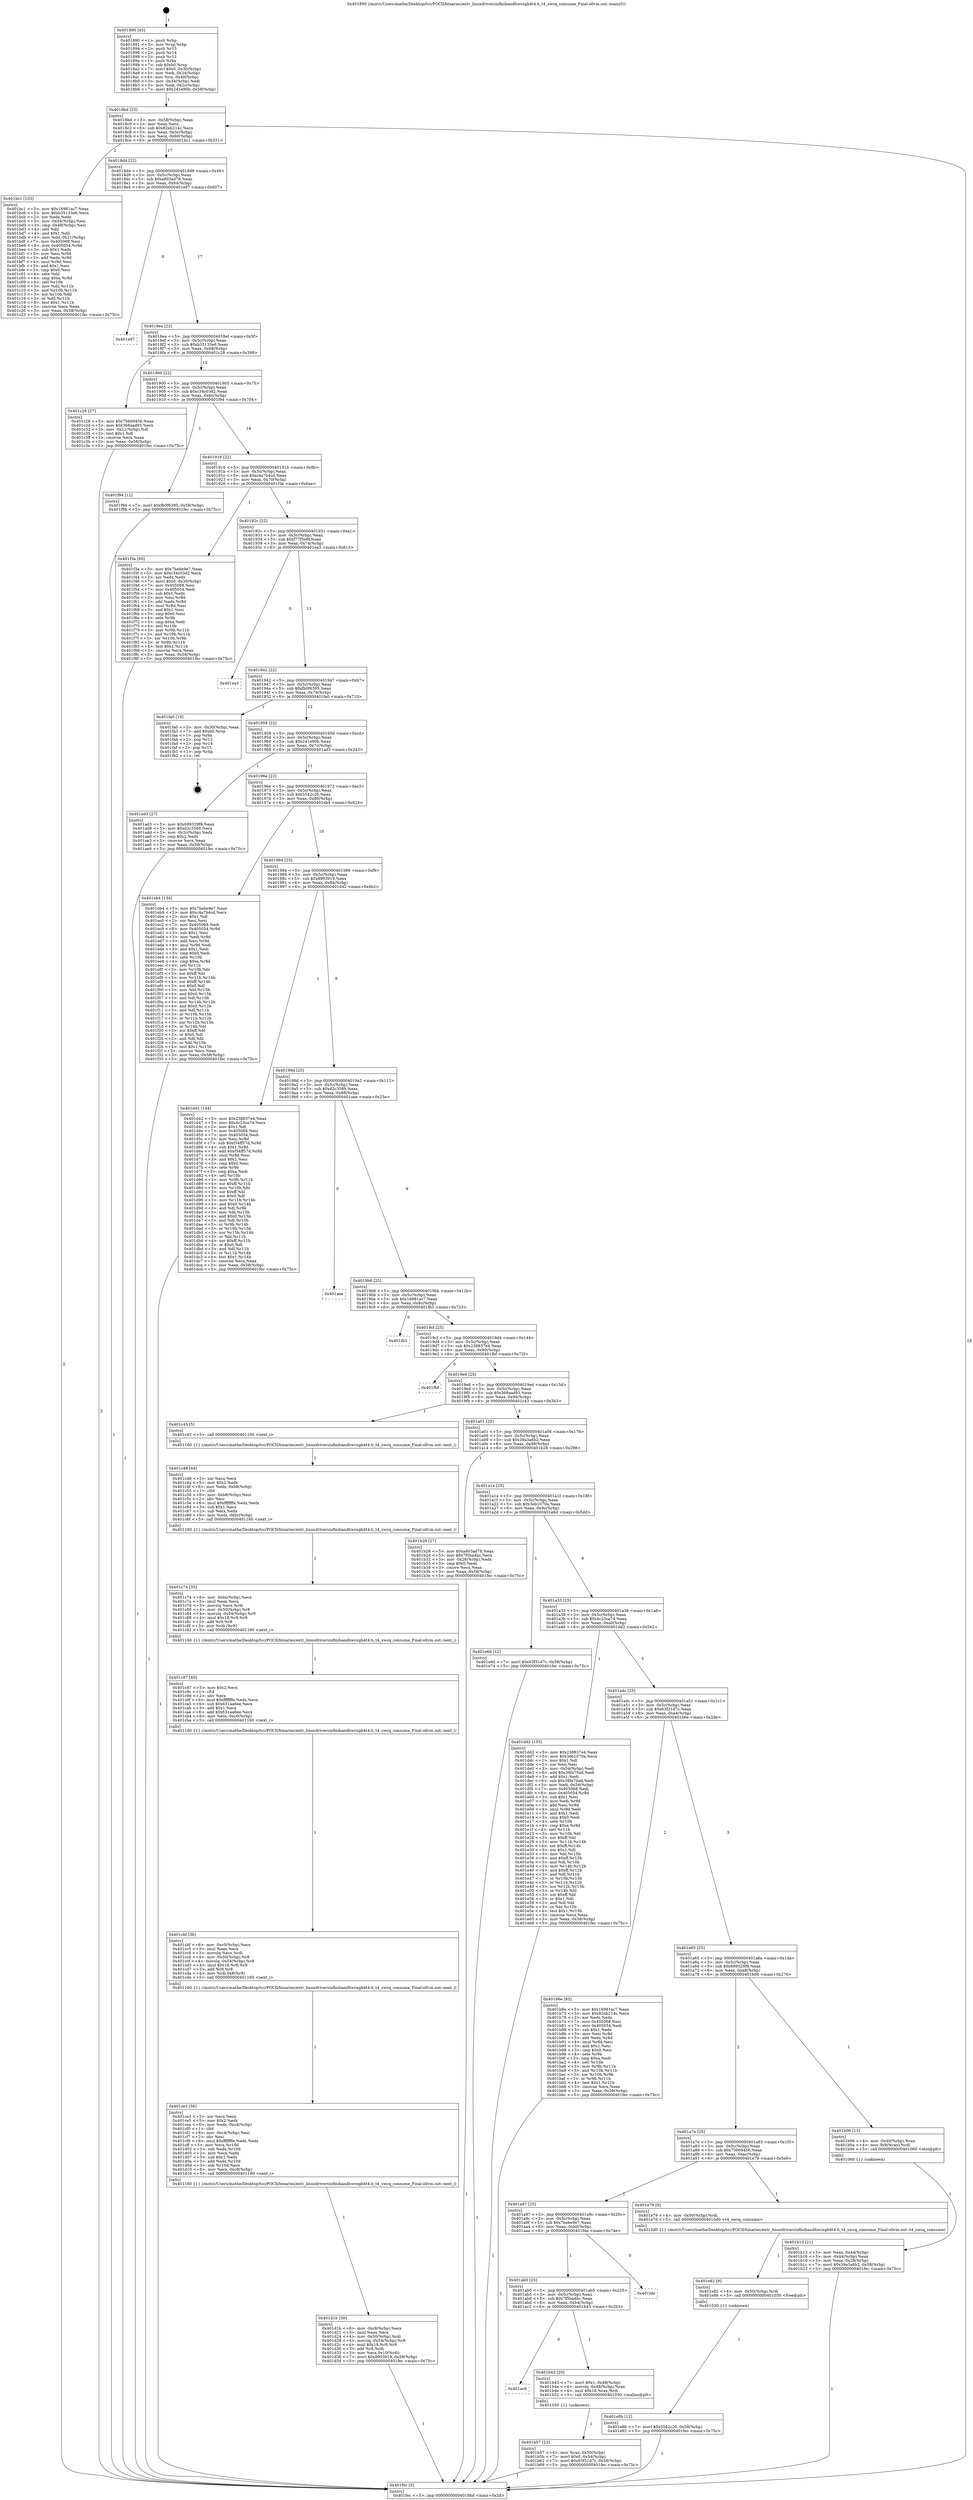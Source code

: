 digraph "0x401890" {
  label = "0x401890 (/mnt/c/Users/mathe/Desktop/tcc/POCII/binaries/extr_linuxdriversinfinibandhwcxgb4t4.h_t4_swcq_consume_Final-ollvm.out::main(0))"
  labelloc = "t"
  node[shape=record]

  Entry [label="",width=0.3,height=0.3,shape=circle,fillcolor=black,style=filled]
  "0x4018bd" [label="{
     0x4018bd [23]\l
     | [instrs]\l
     &nbsp;&nbsp;0x4018bd \<+3\>: mov -0x58(%rbp),%eax\l
     &nbsp;&nbsp;0x4018c0 \<+2\>: mov %eax,%ecx\l
     &nbsp;&nbsp;0x4018c2 \<+6\>: sub $0x82eb214c,%ecx\l
     &nbsp;&nbsp;0x4018c8 \<+3\>: mov %eax,-0x5c(%rbp)\l
     &nbsp;&nbsp;0x4018cb \<+3\>: mov %ecx,-0x60(%rbp)\l
     &nbsp;&nbsp;0x4018ce \<+6\>: je 0000000000401bc1 \<main+0x331\>\l
  }"]
  "0x401bc1" [label="{
     0x401bc1 [103]\l
     | [instrs]\l
     &nbsp;&nbsp;0x401bc1 \<+5\>: mov $0x16981ac7,%eax\l
     &nbsp;&nbsp;0x401bc6 \<+5\>: mov $0xb35133e6,%ecx\l
     &nbsp;&nbsp;0x401bcb \<+2\>: xor %edx,%edx\l
     &nbsp;&nbsp;0x401bcd \<+3\>: mov -0x54(%rbp),%esi\l
     &nbsp;&nbsp;0x401bd0 \<+3\>: cmp -0x48(%rbp),%esi\l
     &nbsp;&nbsp;0x401bd3 \<+4\>: setl %dil\l
     &nbsp;&nbsp;0x401bd7 \<+4\>: and $0x1,%dil\l
     &nbsp;&nbsp;0x401bdb \<+4\>: mov %dil,-0x21(%rbp)\l
     &nbsp;&nbsp;0x401bdf \<+7\>: mov 0x405068,%esi\l
     &nbsp;&nbsp;0x401be6 \<+8\>: mov 0x405054,%r8d\l
     &nbsp;&nbsp;0x401bee \<+3\>: sub $0x1,%edx\l
     &nbsp;&nbsp;0x401bf1 \<+3\>: mov %esi,%r9d\l
     &nbsp;&nbsp;0x401bf4 \<+3\>: add %edx,%r9d\l
     &nbsp;&nbsp;0x401bf7 \<+4\>: imul %r9d,%esi\l
     &nbsp;&nbsp;0x401bfb \<+3\>: and $0x1,%esi\l
     &nbsp;&nbsp;0x401bfe \<+3\>: cmp $0x0,%esi\l
     &nbsp;&nbsp;0x401c01 \<+4\>: sete %dil\l
     &nbsp;&nbsp;0x401c05 \<+4\>: cmp $0xa,%r8d\l
     &nbsp;&nbsp;0x401c09 \<+4\>: setl %r10b\l
     &nbsp;&nbsp;0x401c0d \<+3\>: mov %dil,%r11b\l
     &nbsp;&nbsp;0x401c10 \<+3\>: and %r10b,%r11b\l
     &nbsp;&nbsp;0x401c13 \<+3\>: xor %r10b,%dil\l
     &nbsp;&nbsp;0x401c16 \<+3\>: or %dil,%r11b\l
     &nbsp;&nbsp;0x401c19 \<+4\>: test $0x1,%r11b\l
     &nbsp;&nbsp;0x401c1d \<+3\>: cmovne %ecx,%eax\l
     &nbsp;&nbsp;0x401c20 \<+3\>: mov %eax,-0x58(%rbp)\l
     &nbsp;&nbsp;0x401c23 \<+5\>: jmp 0000000000401fec \<main+0x75c\>\l
  }"]
  "0x4018d4" [label="{
     0x4018d4 [22]\l
     | [instrs]\l
     &nbsp;&nbsp;0x4018d4 \<+5\>: jmp 00000000004018d9 \<main+0x49\>\l
     &nbsp;&nbsp;0x4018d9 \<+3\>: mov -0x5c(%rbp),%eax\l
     &nbsp;&nbsp;0x4018dc \<+5\>: sub $0xa803ad78,%eax\l
     &nbsp;&nbsp;0x4018e1 \<+3\>: mov %eax,-0x64(%rbp)\l
     &nbsp;&nbsp;0x4018e4 \<+6\>: je 0000000000401e97 \<main+0x607\>\l
  }"]
  Exit [label="",width=0.3,height=0.3,shape=circle,fillcolor=black,style=filled,peripheries=2]
  "0x401e97" [label="{
     0x401e97\l
  }", style=dashed]
  "0x4018ea" [label="{
     0x4018ea [22]\l
     | [instrs]\l
     &nbsp;&nbsp;0x4018ea \<+5\>: jmp 00000000004018ef \<main+0x5f\>\l
     &nbsp;&nbsp;0x4018ef \<+3\>: mov -0x5c(%rbp),%eax\l
     &nbsp;&nbsp;0x4018f2 \<+5\>: sub $0xb35133e6,%eax\l
     &nbsp;&nbsp;0x4018f7 \<+3\>: mov %eax,-0x68(%rbp)\l
     &nbsp;&nbsp;0x4018fa \<+6\>: je 0000000000401c28 \<main+0x398\>\l
  }"]
  "0x401e8b" [label="{
     0x401e8b [12]\l
     | [instrs]\l
     &nbsp;&nbsp;0x401e8b \<+7\>: movl $0x5542c20,-0x58(%rbp)\l
     &nbsp;&nbsp;0x401e92 \<+5\>: jmp 0000000000401fec \<main+0x75c\>\l
  }"]
  "0x401c28" [label="{
     0x401c28 [27]\l
     | [instrs]\l
     &nbsp;&nbsp;0x401c28 \<+5\>: mov $0x75669456,%eax\l
     &nbsp;&nbsp;0x401c2d \<+5\>: mov $0x368aad93,%ecx\l
     &nbsp;&nbsp;0x401c32 \<+3\>: mov -0x21(%rbp),%dl\l
     &nbsp;&nbsp;0x401c35 \<+3\>: test $0x1,%dl\l
     &nbsp;&nbsp;0x401c38 \<+3\>: cmovne %ecx,%eax\l
     &nbsp;&nbsp;0x401c3b \<+3\>: mov %eax,-0x58(%rbp)\l
     &nbsp;&nbsp;0x401c3e \<+5\>: jmp 0000000000401fec \<main+0x75c\>\l
  }"]
  "0x401900" [label="{
     0x401900 [22]\l
     | [instrs]\l
     &nbsp;&nbsp;0x401900 \<+5\>: jmp 0000000000401905 \<main+0x75\>\l
     &nbsp;&nbsp;0x401905 \<+3\>: mov -0x5c(%rbp),%eax\l
     &nbsp;&nbsp;0x401908 \<+5\>: sub $0xc34c03d2,%eax\l
     &nbsp;&nbsp;0x40190d \<+3\>: mov %eax,-0x6c(%rbp)\l
     &nbsp;&nbsp;0x401910 \<+6\>: je 0000000000401f94 \<main+0x704\>\l
  }"]
  "0x401e82" [label="{
     0x401e82 [9]\l
     | [instrs]\l
     &nbsp;&nbsp;0x401e82 \<+4\>: mov -0x50(%rbp),%rdi\l
     &nbsp;&nbsp;0x401e86 \<+5\>: call 0000000000401030 \<free@plt\>\l
     | [calls]\l
     &nbsp;&nbsp;0x401030 \{1\} (unknown)\l
  }"]
  "0x401f94" [label="{
     0x401f94 [12]\l
     | [instrs]\l
     &nbsp;&nbsp;0x401f94 \<+7\>: movl $0xfb0f6395,-0x58(%rbp)\l
     &nbsp;&nbsp;0x401f9b \<+5\>: jmp 0000000000401fec \<main+0x75c\>\l
  }"]
  "0x401916" [label="{
     0x401916 [22]\l
     | [instrs]\l
     &nbsp;&nbsp;0x401916 \<+5\>: jmp 000000000040191b \<main+0x8b\>\l
     &nbsp;&nbsp;0x40191b \<+3\>: mov -0x5c(%rbp),%eax\l
     &nbsp;&nbsp;0x40191e \<+5\>: sub $0xc4a7b4cd,%eax\l
     &nbsp;&nbsp;0x401923 \<+3\>: mov %eax,-0x70(%rbp)\l
     &nbsp;&nbsp;0x401926 \<+6\>: je 0000000000401f3a \<main+0x6aa\>\l
  }"]
  "0x401d1b" [label="{
     0x401d1b [39]\l
     | [instrs]\l
     &nbsp;&nbsp;0x401d1b \<+6\>: mov -0xc8(%rbp),%ecx\l
     &nbsp;&nbsp;0x401d21 \<+3\>: imul %eax,%ecx\l
     &nbsp;&nbsp;0x401d24 \<+4\>: mov -0x50(%rbp),%rdi\l
     &nbsp;&nbsp;0x401d28 \<+4\>: movslq -0x54(%rbp),%r8\l
     &nbsp;&nbsp;0x401d2c \<+4\>: imul $0x18,%r8,%r8\l
     &nbsp;&nbsp;0x401d30 \<+3\>: add %r8,%rdi\l
     &nbsp;&nbsp;0x401d33 \<+3\>: mov %ecx,0x10(%rdi)\l
     &nbsp;&nbsp;0x401d36 \<+7\>: movl $0x8903919,-0x58(%rbp)\l
     &nbsp;&nbsp;0x401d3d \<+5\>: jmp 0000000000401fec \<main+0x75c\>\l
  }"]
  "0x401f3a" [label="{
     0x401f3a [90]\l
     | [instrs]\l
     &nbsp;&nbsp;0x401f3a \<+5\>: mov $0x7bebe9e7,%eax\l
     &nbsp;&nbsp;0x401f3f \<+5\>: mov $0xc34c03d2,%ecx\l
     &nbsp;&nbsp;0x401f44 \<+2\>: xor %edx,%edx\l
     &nbsp;&nbsp;0x401f46 \<+7\>: movl $0x0,-0x30(%rbp)\l
     &nbsp;&nbsp;0x401f4d \<+7\>: mov 0x405068,%esi\l
     &nbsp;&nbsp;0x401f54 \<+7\>: mov 0x405054,%edi\l
     &nbsp;&nbsp;0x401f5b \<+3\>: sub $0x1,%edx\l
     &nbsp;&nbsp;0x401f5e \<+3\>: mov %esi,%r8d\l
     &nbsp;&nbsp;0x401f61 \<+3\>: add %edx,%r8d\l
     &nbsp;&nbsp;0x401f64 \<+4\>: imul %r8d,%esi\l
     &nbsp;&nbsp;0x401f68 \<+3\>: and $0x1,%esi\l
     &nbsp;&nbsp;0x401f6b \<+3\>: cmp $0x0,%esi\l
     &nbsp;&nbsp;0x401f6e \<+4\>: sete %r9b\l
     &nbsp;&nbsp;0x401f72 \<+3\>: cmp $0xa,%edi\l
     &nbsp;&nbsp;0x401f75 \<+4\>: setl %r10b\l
     &nbsp;&nbsp;0x401f79 \<+3\>: mov %r9b,%r11b\l
     &nbsp;&nbsp;0x401f7c \<+3\>: and %r10b,%r11b\l
     &nbsp;&nbsp;0x401f7f \<+3\>: xor %r10b,%r9b\l
     &nbsp;&nbsp;0x401f82 \<+3\>: or %r9b,%r11b\l
     &nbsp;&nbsp;0x401f85 \<+4\>: test $0x1,%r11b\l
     &nbsp;&nbsp;0x401f89 \<+3\>: cmovne %ecx,%eax\l
     &nbsp;&nbsp;0x401f8c \<+3\>: mov %eax,-0x58(%rbp)\l
     &nbsp;&nbsp;0x401f8f \<+5\>: jmp 0000000000401fec \<main+0x75c\>\l
  }"]
  "0x40192c" [label="{
     0x40192c [22]\l
     | [instrs]\l
     &nbsp;&nbsp;0x40192c \<+5\>: jmp 0000000000401931 \<main+0xa1\>\l
     &nbsp;&nbsp;0x401931 \<+3\>: mov -0x5c(%rbp),%eax\l
     &nbsp;&nbsp;0x401934 \<+5\>: sub $0xf77f5e8f,%eax\l
     &nbsp;&nbsp;0x401939 \<+3\>: mov %eax,-0x74(%rbp)\l
     &nbsp;&nbsp;0x40193c \<+6\>: je 0000000000401ea3 \<main+0x613\>\l
  }"]
  "0x401ce3" [label="{
     0x401ce3 [56]\l
     | [instrs]\l
     &nbsp;&nbsp;0x401ce3 \<+2\>: xor %ecx,%ecx\l
     &nbsp;&nbsp;0x401ce5 \<+5\>: mov $0x2,%edx\l
     &nbsp;&nbsp;0x401cea \<+6\>: mov %edx,-0xc4(%rbp)\l
     &nbsp;&nbsp;0x401cf0 \<+1\>: cltd\l
     &nbsp;&nbsp;0x401cf1 \<+6\>: mov -0xc4(%rbp),%esi\l
     &nbsp;&nbsp;0x401cf7 \<+2\>: idiv %esi\l
     &nbsp;&nbsp;0x401cf9 \<+6\>: imul $0xfffffffe,%edx,%edx\l
     &nbsp;&nbsp;0x401cff \<+3\>: mov %ecx,%r10d\l
     &nbsp;&nbsp;0x401d02 \<+3\>: sub %edx,%r10d\l
     &nbsp;&nbsp;0x401d05 \<+2\>: mov %ecx,%edx\l
     &nbsp;&nbsp;0x401d07 \<+3\>: sub $0x1,%edx\l
     &nbsp;&nbsp;0x401d0a \<+3\>: add %edx,%r10d\l
     &nbsp;&nbsp;0x401d0d \<+3\>: sub %r10d,%ecx\l
     &nbsp;&nbsp;0x401d10 \<+6\>: mov %ecx,-0xc8(%rbp)\l
     &nbsp;&nbsp;0x401d16 \<+5\>: call 0000000000401160 \<next_i\>\l
     | [calls]\l
     &nbsp;&nbsp;0x401160 \{1\} (/mnt/c/Users/mathe/Desktop/tcc/POCII/binaries/extr_linuxdriversinfinibandhwcxgb4t4.h_t4_swcq_consume_Final-ollvm.out::next_i)\l
  }"]
  "0x401ea3" [label="{
     0x401ea3\l
  }", style=dashed]
  "0x401942" [label="{
     0x401942 [22]\l
     | [instrs]\l
     &nbsp;&nbsp;0x401942 \<+5\>: jmp 0000000000401947 \<main+0xb7\>\l
     &nbsp;&nbsp;0x401947 \<+3\>: mov -0x5c(%rbp),%eax\l
     &nbsp;&nbsp;0x40194a \<+5\>: sub $0xfb0f6395,%eax\l
     &nbsp;&nbsp;0x40194f \<+3\>: mov %eax,-0x78(%rbp)\l
     &nbsp;&nbsp;0x401952 \<+6\>: je 0000000000401fa0 \<main+0x710\>\l
  }"]
  "0x401cbf" [label="{
     0x401cbf [36]\l
     | [instrs]\l
     &nbsp;&nbsp;0x401cbf \<+6\>: mov -0xc0(%rbp),%ecx\l
     &nbsp;&nbsp;0x401cc5 \<+3\>: imul %eax,%ecx\l
     &nbsp;&nbsp;0x401cc8 \<+3\>: movslq %ecx,%rdi\l
     &nbsp;&nbsp;0x401ccb \<+4\>: mov -0x50(%rbp),%r8\l
     &nbsp;&nbsp;0x401ccf \<+4\>: movslq -0x54(%rbp),%r9\l
     &nbsp;&nbsp;0x401cd3 \<+4\>: imul $0x18,%r9,%r9\l
     &nbsp;&nbsp;0x401cd7 \<+3\>: add %r9,%r8\l
     &nbsp;&nbsp;0x401cda \<+4\>: mov %rdi,0x8(%r8)\l
     &nbsp;&nbsp;0x401cde \<+5\>: call 0000000000401160 \<next_i\>\l
     | [calls]\l
     &nbsp;&nbsp;0x401160 \{1\} (/mnt/c/Users/mathe/Desktop/tcc/POCII/binaries/extr_linuxdriversinfinibandhwcxgb4t4.h_t4_swcq_consume_Final-ollvm.out::next_i)\l
  }"]
  "0x401fa0" [label="{
     0x401fa0 [19]\l
     | [instrs]\l
     &nbsp;&nbsp;0x401fa0 \<+3\>: mov -0x30(%rbp),%eax\l
     &nbsp;&nbsp;0x401fa3 \<+7\>: add $0xb0,%rsp\l
     &nbsp;&nbsp;0x401faa \<+1\>: pop %rbx\l
     &nbsp;&nbsp;0x401fab \<+2\>: pop %r12\l
     &nbsp;&nbsp;0x401fad \<+2\>: pop %r14\l
     &nbsp;&nbsp;0x401faf \<+2\>: pop %r15\l
     &nbsp;&nbsp;0x401fb1 \<+1\>: pop %rbp\l
     &nbsp;&nbsp;0x401fb2 \<+1\>: ret\l
  }"]
  "0x401958" [label="{
     0x401958 [22]\l
     | [instrs]\l
     &nbsp;&nbsp;0x401958 \<+5\>: jmp 000000000040195d \<main+0xcd\>\l
     &nbsp;&nbsp;0x40195d \<+3\>: mov -0x5c(%rbp),%eax\l
     &nbsp;&nbsp;0x401960 \<+5\>: sub $0x241e90b,%eax\l
     &nbsp;&nbsp;0x401965 \<+3\>: mov %eax,-0x7c(%rbp)\l
     &nbsp;&nbsp;0x401968 \<+6\>: je 0000000000401ad3 \<main+0x243\>\l
  }"]
  "0x401c97" [label="{
     0x401c97 [40]\l
     | [instrs]\l
     &nbsp;&nbsp;0x401c97 \<+5\>: mov $0x2,%ecx\l
     &nbsp;&nbsp;0x401c9c \<+1\>: cltd\l
     &nbsp;&nbsp;0x401c9d \<+2\>: idiv %ecx\l
     &nbsp;&nbsp;0x401c9f \<+6\>: imul $0xfffffffe,%edx,%ecx\l
     &nbsp;&nbsp;0x401ca5 \<+6\>: sub $0x631aa6ee,%ecx\l
     &nbsp;&nbsp;0x401cab \<+3\>: add $0x1,%ecx\l
     &nbsp;&nbsp;0x401cae \<+6\>: add $0x631aa6ee,%ecx\l
     &nbsp;&nbsp;0x401cb4 \<+6\>: mov %ecx,-0xc0(%rbp)\l
     &nbsp;&nbsp;0x401cba \<+5\>: call 0000000000401160 \<next_i\>\l
     | [calls]\l
     &nbsp;&nbsp;0x401160 \{1\} (/mnt/c/Users/mathe/Desktop/tcc/POCII/binaries/extr_linuxdriversinfinibandhwcxgb4t4.h_t4_swcq_consume_Final-ollvm.out::next_i)\l
  }"]
  "0x401ad3" [label="{
     0x401ad3 [27]\l
     | [instrs]\l
     &nbsp;&nbsp;0x401ad3 \<+5\>: mov $0x699329f8,%eax\l
     &nbsp;&nbsp;0x401ad8 \<+5\>: mov $0xd2c3589,%ecx\l
     &nbsp;&nbsp;0x401add \<+3\>: mov -0x2c(%rbp),%edx\l
     &nbsp;&nbsp;0x401ae0 \<+3\>: cmp $0x2,%edx\l
     &nbsp;&nbsp;0x401ae3 \<+3\>: cmovne %ecx,%eax\l
     &nbsp;&nbsp;0x401ae6 \<+3\>: mov %eax,-0x58(%rbp)\l
     &nbsp;&nbsp;0x401ae9 \<+5\>: jmp 0000000000401fec \<main+0x75c\>\l
  }"]
  "0x40196e" [label="{
     0x40196e [22]\l
     | [instrs]\l
     &nbsp;&nbsp;0x40196e \<+5\>: jmp 0000000000401973 \<main+0xe3\>\l
     &nbsp;&nbsp;0x401973 \<+3\>: mov -0x5c(%rbp),%eax\l
     &nbsp;&nbsp;0x401976 \<+5\>: sub $0x5542c20,%eax\l
     &nbsp;&nbsp;0x40197b \<+3\>: mov %eax,-0x80(%rbp)\l
     &nbsp;&nbsp;0x40197e \<+6\>: je 0000000000401eb4 \<main+0x624\>\l
  }"]
  "0x401fec" [label="{
     0x401fec [5]\l
     | [instrs]\l
     &nbsp;&nbsp;0x401fec \<+5\>: jmp 00000000004018bd \<main+0x2d\>\l
  }"]
  "0x401890" [label="{
     0x401890 [45]\l
     | [instrs]\l
     &nbsp;&nbsp;0x401890 \<+1\>: push %rbp\l
     &nbsp;&nbsp;0x401891 \<+3\>: mov %rsp,%rbp\l
     &nbsp;&nbsp;0x401894 \<+2\>: push %r15\l
     &nbsp;&nbsp;0x401896 \<+2\>: push %r14\l
     &nbsp;&nbsp;0x401898 \<+2\>: push %r12\l
     &nbsp;&nbsp;0x40189a \<+1\>: push %rbx\l
     &nbsp;&nbsp;0x40189b \<+7\>: sub $0xb0,%rsp\l
     &nbsp;&nbsp;0x4018a2 \<+7\>: movl $0x0,-0x30(%rbp)\l
     &nbsp;&nbsp;0x4018a9 \<+3\>: mov %edi,-0x34(%rbp)\l
     &nbsp;&nbsp;0x4018ac \<+4\>: mov %rsi,-0x40(%rbp)\l
     &nbsp;&nbsp;0x4018b0 \<+3\>: mov -0x34(%rbp),%edi\l
     &nbsp;&nbsp;0x4018b3 \<+3\>: mov %edi,-0x2c(%rbp)\l
     &nbsp;&nbsp;0x4018b6 \<+7\>: movl $0x241e90b,-0x58(%rbp)\l
  }"]
  "0x401c74" [label="{
     0x401c74 [35]\l
     | [instrs]\l
     &nbsp;&nbsp;0x401c74 \<+6\>: mov -0xbc(%rbp),%ecx\l
     &nbsp;&nbsp;0x401c7a \<+3\>: imul %eax,%ecx\l
     &nbsp;&nbsp;0x401c7d \<+3\>: movslq %ecx,%rdi\l
     &nbsp;&nbsp;0x401c80 \<+4\>: mov -0x50(%rbp),%r8\l
     &nbsp;&nbsp;0x401c84 \<+4\>: movslq -0x54(%rbp),%r9\l
     &nbsp;&nbsp;0x401c88 \<+4\>: imul $0x18,%r9,%r9\l
     &nbsp;&nbsp;0x401c8c \<+3\>: add %r9,%r8\l
     &nbsp;&nbsp;0x401c8f \<+3\>: mov %rdi,(%r8)\l
     &nbsp;&nbsp;0x401c92 \<+5\>: call 0000000000401160 \<next_i\>\l
     | [calls]\l
     &nbsp;&nbsp;0x401160 \{1\} (/mnt/c/Users/mathe/Desktop/tcc/POCII/binaries/extr_linuxdriversinfinibandhwcxgb4t4.h_t4_swcq_consume_Final-ollvm.out::next_i)\l
  }"]
  "0x401eb4" [label="{
     0x401eb4 [134]\l
     | [instrs]\l
     &nbsp;&nbsp;0x401eb4 \<+5\>: mov $0x7bebe9e7,%eax\l
     &nbsp;&nbsp;0x401eb9 \<+5\>: mov $0xc4a7b4cd,%ecx\l
     &nbsp;&nbsp;0x401ebe \<+2\>: mov $0x1,%dl\l
     &nbsp;&nbsp;0x401ec0 \<+2\>: xor %esi,%esi\l
     &nbsp;&nbsp;0x401ec2 \<+7\>: mov 0x405068,%edi\l
     &nbsp;&nbsp;0x401ec9 \<+8\>: mov 0x405054,%r8d\l
     &nbsp;&nbsp;0x401ed1 \<+3\>: sub $0x1,%esi\l
     &nbsp;&nbsp;0x401ed4 \<+3\>: mov %edi,%r9d\l
     &nbsp;&nbsp;0x401ed7 \<+3\>: add %esi,%r9d\l
     &nbsp;&nbsp;0x401eda \<+4\>: imul %r9d,%edi\l
     &nbsp;&nbsp;0x401ede \<+3\>: and $0x1,%edi\l
     &nbsp;&nbsp;0x401ee1 \<+3\>: cmp $0x0,%edi\l
     &nbsp;&nbsp;0x401ee4 \<+4\>: sete %r10b\l
     &nbsp;&nbsp;0x401ee8 \<+4\>: cmp $0xa,%r8d\l
     &nbsp;&nbsp;0x401eec \<+4\>: setl %r11b\l
     &nbsp;&nbsp;0x401ef0 \<+3\>: mov %r10b,%bl\l
     &nbsp;&nbsp;0x401ef3 \<+3\>: xor $0xff,%bl\l
     &nbsp;&nbsp;0x401ef6 \<+3\>: mov %r11b,%r14b\l
     &nbsp;&nbsp;0x401ef9 \<+4\>: xor $0xff,%r14b\l
     &nbsp;&nbsp;0x401efd \<+3\>: xor $0x0,%dl\l
     &nbsp;&nbsp;0x401f00 \<+3\>: mov %bl,%r15b\l
     &nbsp;&nbsp;0x401f03 \<+4\>: and $0x0,%r15b\l
     &nbsp;&nbsp;0x401f07 \<+3\>: and %dl,%r10b\l
     &nbsp;&nbsp;0x401f0a \<+3\>: mov %r14b,%r12b\l
     &nbsp;&nbsp;0x401f0d \<+4\>: and $0x0,%r12b\l
     &nbsp;&nbsp;0x401f11 \<+3\>: and %dl,%r11b\l
     &nbsp;&nbsp;0x401f14 \<+3\>: or %r10b,%r15b\l
     &nbsp;&nbsp;0x401f17 \<+3\>: or %r11b,%r12b\l
     &nbsp;&nbsp;0x401f1a \<+3\>: xor %r12b,%r15b\l
     &nbsp;&nbsp;0x401f1d \<+3\>: or %r14b,%bl\l
     &nbsp;&nbsp;0x401f20 \<+3\>: xor $0xff,%bl\l
     &nbsp;&nbsp;0x401f23 \<+3\>: or $0x0,%dl\l
     &nbsp;&nbsp;0x401f26 \<+2\>: and %dl,%bl\l
     &nbsp;&nbsp;0x401f28 \<+3\>: or %bl,%r15b\l
     &nbsp;&nbsp;0x401f2b \<+4\>: test $0x1,%r15b\l
     &nbsp;&nbsp;0x401f2f \<+3\>: cmovne %ecx,%eax\l
     &nbsp;&nbsp;0x401f32 \<+3\>: mov %eax,-0x58(%rbp)\l
     &nbsp;&nbsp;0x401f35 \<+5\>: jmp 0000000000401fec \<main+0x75c\>\l
  }"]
  "0x401984" [label="{
     0x401984 [25]\l
     | [instrs]\l
     &nbsp;&nbsp;0x401984 \<+5\>: jmp 0000000000401989 \<main+0xf9\>\l
     &nbsp;&nbsp;0x401989 \<+3\>: mov -0x5c(%rbp),%eax\l
     &nbsp;&nbsp;0x40198c \<+5\>: sub $0x8903919,%eax\l
     &nbsp;&nbsp;0x401991 \<+6\>: mov %eax,-0x84(%rbp)\l
     &nbsp;&nbsp;0x401997 \<+6\>: je 0000000000401d42 \<main+0x4b2\>\l
  }"]
  "0x401c48" [label="{
     0x401c48 [44]\l
     | [instrs]\l
     &nbsp;&nbsp;0x401c48 \<+2\>: xor %ecx,%ecx\l
     &nbsp;&nbsp;0x401c4a \<+5\>: mov $0x2,%edx\l
     &nbsp;&nbsp;0x401c4f \<+6\>: mov %edx,-0xb8(%rbp)\l
     &nbsp;&nbsp;0x401c55 \<+1\>: cltd\l
     &nbsp;&nbsp;0x401c56 \<+6\>: mov -0xb8(%rbp),%esi\l
     &nbsp;&nbsp;0x401c5c \<+2\>: idiv %esi\l
     &nbsp;&nbsp;0x401c5e \<+6\>: imul $0xfffffffe,%edx,%edx\l
     &nbsp;&nbsp;0x401c64 \<+3\>: sub $0x1,%ecx\l
     &nbsp;&nbsp;0x401c67 \<+2\>: sub %ecx,%edx\l
     &nbsp;&nbsp;0x401c69 \<+6\>: mov %edx,-0xbc(%rbp)\l
     &nbsp;&nbsp;0x401c6f \<+5\>: call 0000000000401160 \<next_i\>\l
     | [calls]\l
     &nbsp;&nbsp;0x401160 \{1\} (/mnt/c/Users/mathe/Desktop/tcc/POCII/binaries/extr_linuxdriversinfinibandhwcxgb4t4.h_t4_swcq_consume_Final-ollvm.out::next_i)\l
  }"]
  "0x401d42" [label="{
     0x401d42 [144]\l
     | [instrs]\l
     &nbsp;&nbsp;0x401d42 \<+5\>: mov $0x238837e4,%eax\l
     &nbsp;&nbsp;0x401d47 \<+5\>: mov $0x4c23ca74,%ecx\l
     &nbsp;&nbsp;0x401d4c \<+2\>: mov $0x1,%dl\l
     &nbsp;&nbsp;0x401d4e \<+7\>: mov 0x405068,%esi\l
     &nbsp;&nbsp;0x401d55 \<+7\>: mov 0x405054,%edi\l
     &nbsp;&nbsp;0x401d5c \<+3\>: mov %esi,%r8d\l
     &nbsp;&nbsp;0x401d5f \<+7\>: sub $0xf34ff57d,%r8d\l
     &nbsp;&nbsp;0x401d66 \<+4\>: sub $0x1,%r8d\l
     &nbsp;&nbsp;0x401d6a \<+7\>: add $0xf34ff57d,%r8d\l
     &nbsp;&nbsp;0x401d71 \<+4\>: imul %r8d,%esi\l
     &nbsp;&nbsp;0x401d75 \<+3\>: and $0x1,%esi\l
     &nbsp;&nbsp;0x401d78 \<+3\>: cmp $0x0,%esi\l
     &nbsp;&nbsp;0x401d7b \<+4\>: sete %r9b\l
     &nbsp;&nbsp;0x401d7f \<+3\>: cmp $0xa,%edi\l
     &nbsp;&nbsp;0x401d82 \<+4\>: setl %r10b\l
     &nbsp;&nbsp;0x401d86 \<+3\>: mov %r9b,%r11b\l
     &nbsp;&nbsp;0x401d89 \<+4\>: xor $0xff,%r11b\l
     &nbsp;&nbsp;0x401d8d \<+3\>: mov %r10b,%bl\l
     &nbsp;&nbsp;0x401d90 \<+3\>: xor $0xff,%bl\l
     &nbsp;&nbsp;0x401d93 \<+3\>: xor $0x0,%dl\l
     &nbsp;&nbsp;0x401d96 \<+3\>: mov %r11b,%r14b\l
     &nbsp;&nbsp;0x401d99 \<+4\>: and $0x0,%r14b\l
     &nbsp;&nbsp;0x401d9d \<+3\>: and %dl,%r9b\l
     &nbsp;&nbsp;0x401da0 \<+3\>: mov %bl,%r15b\l
     &nbsp;&nbsp;0x401da3 \<+4\>: and $0x0,%r15b\l
     &nbsp;&nbsp;0x401da7 \<+3\>: and %dl,%r10b\l
     &nbsp;&nbsp;0x401daa \<+3\>: or %r9b,%r14b\l
     &nbsp;&nbsp;0x401dad \<+3\>: or %r10b,%r15b\l
     &nbsp;&nbsp;0x401db0 \<+3\>: xor %r15b,%r14b\l
     &nbsp;&nbsp;0x401db3 \<+3\>: or %bl,%r11b\l
     &nbsp;&nbsp;0x401db6 \<+4\>: xor $0xff,%r11b\l
     &nbsp;&nbsp;0x401dba \<+3\>: or $0x0,%dl\l
     &nbsp;&nbsp;0x401dbd \<+3\>: and %dl,%r11b\l
     &nbsp;&nbsp;0x401dc0 \<+3\>: or %r11b,%r14b\l
     &nbsp;&nbsp;0x401dc3 \<+4\>: test $0x1,%r14b\l
     &nbsp;&nbsp;0x401dc7 \<+3\>: cmovne %ecx,%eax\l
     &nbsp;&nbsp;0x401dca \<+3\>: mov %eax,-0x58(%rbp)\l
     &nbsp;&nbsp;0x401dcd \<+5\>: jmp 0000000000401fec \<main+0x75c\>\l
  }"]
  "0x40199d" [label="{
     0x40199d [25]\l
     | [instrs]\l
     &nbsp;&nbsp;0x40199d \<+5\>: jmp 00000000004019a2 \<main+0x112\>\l
     &nbsp;&nbsp;0x4019a2 \<+3\>: mov -0x5c(%rbp),%eax\l
     &nbsp;&nbsp;0x4019a5 \<+5\>: sub $0xd2c3589,%eax\l
     &nbsp;&nbsp;0x4019aa \<+6\>: mov %eax,-0x88(%rbp)\l
     &nbsp;&nbsp;0x4019b0 \<+6\>: je 0000000000401aee \<main+0x25e\>\l
  }"]
  "0x401b57" [label="{
     0x401b57 [23]\l
     | [instrs]\l
     &nbsp;&nbsp;0x401b57 \<+4\>: mov %rax,-0x50(%rbp)\l
     &nbsp;&nbsp;0x401b5b \<+7\>: movl $0x0,-0x54(%rbp)\l
     &nbsp;&nbsp;0x401b62 \<+7\>: movl $0x63f31d7c,-0x58(%rbp)\l
     &nbsp;&nbsp;0x401b69 \<+5\>: jmp 0000000000401fec \<main+0x75c\>\l
  }"]
  "0x401aee" [label="{
     0x401aee\l
  }", style=dashed]
  "0x4019b6" [label="{
     0x4019b6 [25]\l
     | [instrs]\l
     &nbsp;&nbsp;0x4019b6 \<+5\>: jmp 00000000004019bb \<main+0x12b\>\l
     &nbsp;&nbsp;0x4019bb \<+3\>: mov -0x5c(%rbp),%eax\l
     &nbsp;&nbsp;0x4019be \<+5\>: sub $0x16981ac7,%eax\l
     &nbsp;&nbsp;0x4019c3 \<+6\>: mov %eax,-0x8c(%rbp)\l
     &nbsp;&nbsp;0x4019c9 \<+6\>: je 0000000000401fb3 \<main+0x723\>\l
  }"]
  "0x401ac9" [label="{
     0x401ac9\l
  }", style=dashed]
  "0x401fb3" [label="{
     0x401fb3\l
  }", style=dashed]
  "0x4019cf" [label="{
     0x4019cf [25]\l
     | [instrs]\l
     &nbsp;&nbsp;0x4019cf \<+5\>: jmp 00000000004019d4 \<main+0x144\>\l
     &nbsp;&nbsp;0x4019d4 \<+3\>: mov -0x5c(%rbp),%eax\l
     &nbsp;&nbsp;0x4019d7 \<+5\>: sub $0x238837e4,%eax\l
     &nbsp;&nbsp;0x4019dc \<+6\>: mov %eax,-0x90(%rbp)\l
     &nbsp;&nbsp;0x4019e2 \<+6\>: je 0000000000401fbf \<main+0x72f\>\l
  }"]
  "0x401b43" [label="{
     0x401b43 [20]\l
     | [instrs]\l
     &nbsp;&nbsp;0x401b43 \<+7\>: movl $0x1,-0x48(%rbp)\l
     &nbsp;&nbsp;0x401b4a \<+4\>: movslq -0x48(%rbp),%rax\l
     &nbsp;&nbsp;0x401b4e \<+4\>: imul $0x18,%rax,%rdi\l
     &nbsp;&nbsp;0x401b52 \<+5\>: call 0000000000401050 \<malloc@plt\>\l
     | [calls]\l
     &nbsp;&nbsp;0x401050 \{1\} (unknown)\l
  }"]
  "0x401fbf" [label="{
     0x401fbf\l
  }", style=dashed]
  "0x4019e8" [label="{
     0x4019e8 [25]\l
     | [instrs]\l
     &nbsp;&nbsp;0x4019e8 \<+5\>: jmp 00000000004019ed \<main+0x15d\>\l
     &nbsp;&nbsp;0x4019ed \<+3\>: mov -0x5c(%rbp),%eax\l
     &nbsp;&nbsp;0x4019f0 \<+5\>: sub $0x368aad93,%eax\l
     &nbsp;&nbsp;0x4019f5 \<+6\>: mov %eax,-0x94(%rbp)\l
     &nbsp;&nbsp;0x4019fb \<+6\>: je 0000000000401c43 \<main+0x3b3\>\l
  }"]
  "0x401ab0" [label="{
     0x401ab0 [25]\l
     | [instrs]\l
     &nbsp;&nbsp;0x401ab0 \<+5\>: jmp 0000000000401ab5 \<main+0x225\>\l
     &nbsp;&nbsp;0x401ab5 \<+3\>: mov -0x5c(%rbp),%eax\l
     &nbsp;&nbsp;0x401ab8 \<+5\>: sub $0x7f5ba4bc,%eax\l
     &nbsp;&nbsp;0x401abd \<+6\>: mov %eax,-0xb4(%rbp)\l
     &nbsp;&nbsp;0x401ac3 \<+6\>: je 0000000000401b43 \<main+0x2b3\>\l
  }"]
  "0x401c43" [label="{
     0x401c43 [5]\l
     | [instrs]\l
     &nbsp;&nbsp;0x401c43 \<+5\>: call 0000000000401160 \<next_i\>\l
     | [calls]\l
     &nbsp;&nbsp;0x401160 \{1\} (/mnt/c/Users/mathe/Desktop/tcc/POCII/binaries/extr_linuxdriversinfinibandhwcxgb4t4.h_t4_swcq_consume_Final-ollvm.out::next_i)\l
  }"]
  "0x401a01" [label="{
     0x401a01 [25]\l
     | [instrs]\l
     &nbsp;&nbsp;0x401a01 \<+5\>: jmp 0000000000401a06 \<main+0x176\>\l
     &nbsp;&nbsp;0x401a06 \<+3\>: mov -0x5c(%rbp),%eax\l
     &nbsp;&nbsp;0x401a09 \<+5\>: sub $0x39a3a6b2,%eax\l
     &nbsp;&nbsp;0x401a0e \<+6\>: mov %eax,-0x98(%rbp)\l
     &nbsp;&nbsp;0x401a14 \<+6\>: je 0000000000401b28 \<main+0x298\>\l
  }"]
  "0x401fde" [label="{
     0x401fde\l
  }", style=dashed]
  "0x401b28" [label="{
     0x401b28 [27]\l
     | [instrs]\l
     &nbsp;&nbsp;0x401b28 \<+5\>: mov $0xa803ad78,%eax\l
     &nbsp;&nbsp;0x401b2d \<+5\>: mov $0x7f5ba4bc,%ecx\l
     &nbsp;&nbsp;0x401b32 \<+3\>: mov -0x28(%rbp),%edx\l
     &nbsp;&nbsp;0x401b35 \<+3\>: cmp $0x0,%edx\l
     &nbsp;&nbsp;0x401b38 \<+3\>: cmove %ecx,%eax\l
     &nbsp;&nbsp;0x401b3b \<+3\>: mov %eax,-0x58(%rbp)\l
     &nbsp;&nbsp;0x401b3e \<+5\>: jmp 0000000000401fec \<main+0x75c\>\l
  }"]
  "0x401a1a" [label="{
     0x401a1a [25]\l
     | [instrs]\l
     &nbsp;&nbsp;0x401a1a \<+5\>: jmp 0000000000401a1f \<main+0x18f\>\l
     &nbsp;&nbsp;0x401a1f \<+3\>: mov -0x5c(%rbp),%eax\l
     &nbsp;&nbsp;0x401a22 \<+5\>: sub $0x3eb1070a,%eax\l
     &nbsp;&nbsp;0x401a27 \<+6\>: mov %eax,-0x9c(%rbp)\l
     &nbsp;&nbsp;0x401a2d \<+6\>: je 0000000000401e6d \<main+0x5dd\>\l
  }"]
  "0x401a97" [label="{
     0x401a97 [25]\l
     | [instrs]\l
     &nbsp;&nbsp;0x401a97 \<+5\>: jmp 0000000000401a9c \<main+0x20c\>\l
     &nbsp;&nbsp;0x401a9c \<+3\>: mov -0x5c(%rbp),%eax\l
     &nbsp;&nbsp;0x401a9f \<+5\>: sub $0x7bebe9e7,%eax\l
     &nbsp;&nbsp;0x401aa4 \<+6\>: mov %eax,-0xb0(%rbp)\l
     &nbsp;&nbsp;0x401aaa \<+6\>: je 0000000000401fde \<main+0x74e\>\l
  }"]
  "0x401e6d" [label="{
     0x401e6d [12]\l
     | [instrs]\l
     &nbsp;&nbsp;0x401e6d \<+7\>: movl $0x63f31d7c,-0x58(%rbp)\l
     &nbsp;&nbsp;0x401e74 \<+5\>: jmp 0000000000401fec \<main+0x75c\>\l
  }"]
  "0x401a33" [label="{
     0x401a33 [25]\l
     | [instrs]\l
     &nbsp;&nbsp;0x401a33 \<+5\>: jmp 0000000000401a38 \<main+0x1a8\>\l
     &nbsp;&nbsp;0x401a38 \<+3\>: mov -0x5c(%rbp),%eax\l
     &nbsp;&nbsp;0x401a3b \<+5\>: sub $0x4c23ca74,%eax\l
     &nbsp;&nbsp;0x401a40 \<+6\>: mov %eax,-0xa0(%rbp)\l
     &nbsp;&nbsp;0x401a46 \<+6\>: je 0000000000401dd2 \<main+0x542\>\l
  }"]
  "0x401e79" [label="{
     0x401e79 [9]\l
     | [instrs]\l
     &nbsp;&nbsp;0x401e79 \<+4\>: mov -0x50(%rbp),%rdi\l
     &nbsp;&nbsp;0x401e7d \<+5\>: call 00000000004015d0 \<t4_swcq_consume\>\l
     | [calls]\l
     &nbsp;&nbsp;0x4015d0 \{1\} (/mnt/c/Users/mathe/Desktop/tcc/POCII/binaries/extr_linuxdriversinfinibandhwcxgb4t4.h_t4_swcq_consume_Final-ollvm.out::t4_swcq_consume)\l
  }"]
  "0x401dd2" [label="{
     0x401dd2 [155]\l
     | [instrs]\l
     &nbsp;&nbsp;0x401dd2 \<+5\>: mov $0x238837e4,%eax\l
     &nbsp;&nbsp;0x401dd7 \<+5\>: mov $0x3eb1070a,%ecx\l
     &nbsp;&nbsp;0x401ddc \<+2\>: mov $0x1,%dl\l
     &nbsp;&nbsp;0x401dde \<+2\>: xor %esi,%esi\l
     &nbsp;&nbsp;0x401de0 \<+3\>: mov -0x54(%rbp),%edi\l
     &nbsp;&nbsp;0x401de3 \<+6\>: add $0x38fa70ad,%edi\l
     &nbsp;&nbsp;0x401de9 \<+3\>: add $0x1,%edi\l
     &nbsp;&nbsp;0x401dec \<+6\>: sub $0x38fa70ad,%edi\l
     &nbsp;&nbsp;0x401df2 \<+3\>: mov %edi,-0x54(%rbp)\l
     &nbsp;&nbsp;0x401df5 \<+7\>: mov 0x405068,%edi\l
     &nbsp;&nbsp;0x401dfc \<+8\>: mov 0x405054,%r8d\l
     &nbsp;&nbsp;0x401e04 \<+3\>: sub $0x1,%esi\l
     &nbsp;&nbsp;0x401e07 \<+3\>: mov %edi,%r9d\l
     &nbsp;&nbsp;0x401e0a \<+3\>: add %esi,%r9d\l
     &nbsp;&nbsp;0x401e0d \<+4\>: imul %r9d,%edi\l
     &nbsp;&nbsp;0x401e11 \<+3\>: and $0x1,%edi\l
     &nbsp;&nbsp;0x401e14 \<+3\>: cmp $0x0,%edi\l
     &nbsp;&nbsp;0x401e17 \<+4\>: sete %r10b\l
     &nbsp;&nbsp;0x401e1b \<+4\>: cmp $0xa,%r8d\l
     &nbsp;&nbsp;0x401e1f \<+4\>: setl %r11b\l
     &nbsp;&nbsp;0x401e23 \<+3\>: mov %r10b,%bl\l
     &nbsp;&nbsp;0x401e26 \<+3\>: xor $0xff,%bl\l
     &nbsp;&nbsp;0x401e29 \<+3\>: mov %r11b,%r14b\l
     &nbsp;&nbsp;0x401e2c \<+4\>: xor $0xff,%r14b\l
     &nbsp;&nbsp;0x401e30 \<+3\>: xor $0x1,%dl\l
     &nbsp;&nbsp;0x401e33 \<+3\>: mov %bl,%r15b\l
     &nbsp;&nbsp;0x401e36 \<+4\>: and $0xff,%r15b\l
     &nbsp;&nbsp;0x401e3a \<+3\>: and %dl,%r10b\l
     &nbsp;&nbsp;0x401e3d \<+3\>: mov %r14b,%r12b\l
     &nbsp;&nbsp;0x401e40 \<+4\>: and $0xff,%r12b\l
     &nbsp;&nbsp;0x401e44 \<+3\>: and %dl,%r11b\l
     &nbsp;&nbsp;0x401e47 \<+3\>: or %r10b,%r15b\l
     &nbsp;&nbsp;0x401e4a \<+3\>: or %r11b,%r12b\l
     &nbsp;&nbsp;0x401e4d \<+3\>: xor %r12b,%r15b\l
     &nbsp;&nbsp;0x401e50 \<+3\>: or %r14b,%bl\l
     &nbsp;&nbsp;0x401e53 \<+3\>: xor $0xff,%bl\l
     &nbsp;&nbsp;0x401e56 \<+3\>: or $0x1,%dl\l
     &nbsp;&nbsp;0x401e59 \<+2\>: and %dl,%bl\l
     &nbsp;&nbsp;0x401e5b \<+3\>: or %bl,%r15b\l
     &nbsp;&nbsp;0x401e5e \<+4\>: test $0x1,%r15b\l
     &nbsp;&nbsp;0x401e62 \<+3\>: cmovne %ecx,%eax\l
     &nbsp;&nbsp;0x401e65 \<+3\>: mov %eax,-0x58(%rbp)\l
     &nbsp;&nbsp;0x401e68 \<+5\>: jmp 0000000000401fec \<main+0x75c\>\l
  }"]
  "0x401a4c" [label="{
     0x401a4c [25]\l
     | [instrs]\l
     &nbsp;&nbsp;0x401a4c \<+5\>: jmp 0000000000401a51 \<main+0x1c1\>\l
     &nbsp;&nbsp;0x401a51 \<+3\>: mov -0x5c(%rbp),%eax\l
     &nbsp;&nbsp;0x401a54 \<+5\>: sub $0x63f31d7c,%eax\l
     &nbsp;&nbsp;0x401a59 \<+6\>: mov %eax,-0xa4(%rbp)\l
     &nbsp;&nbsp;0x401a5f \<+6\>: je 0000000000401b6e \<main+0x2de\>\l
  }"]
  "0x401b13" [label="{
     0x401b13 [21]\l
     | [instrs]\l
     &nbsp;&nbsp;0x401b13 \<+3\>: mov %eax,-0x44(%rbp)\l
     &nbsp;&nbsp;0x401b16 \<+3\>: mov -0x44(%rbp),%eax\l
     &nbsp;&nbsp;0x401b19 \<+3\>: mov %eax,-0x28(%rbp)\l
     &nbsp;&nbsp;0x401b1c \<+7\>: movl $0x39a3a6b2,-0x58(%rbp)\l
     &nbsp;&nbsp;0x401b23 \<+5\>: jmp 0000000000401fec \<main+0x75c\>\l
  }"]
  "0x401b6e" [label="{
     0x401b6e [83]\l
     | [instrs]\l
     &nbsp;&nbsp;0x401b6e \<+5\>: mov $0x16981ac7,%eax\l
     &nbsp;&nbsp;0x401b73 \<+5\>: mov $0x82eb214c,%ecx\l
     &nbsp;&nbsp;0x401b78 \<+2\>: xor %edx,%edx\l
     &nbsp;&nbsp;0x401b7a \<+7\>: mov 0x405068,%esi\l
     &nbsp;&nbsp;0x401b81 \<+7\>: mov 0x405054,%edi\l
     &nbsp;&nbsp;0x401b88 \<+3\>: sub $0x1,%edx\l
     &nbsp;&nbsp;0x401b8b \<+3\>: mov %esi,%r8d\l
     &nbsp;&nbsp;0x401b8e \<+3\>: add %edx,%r8d\l
     &nbsp;&nbsp;0x401b91 \<+4\>: imul %r8d,%esi\l
     &nbsp;&nbsp;0x401b95 \<+3\>: and $0x1,%esi\l
     &nbsp;&nbsp;0x401b98 \<+3\>: cmp $0x0,%esi\l
     &nbsp;&nbsp;0x401b9b \<+4\>: sete %r9b\l
     &nbsp;&nbsp;0x401b9f \<+3\>: cmp $0xa,%edi\l
     &nbsp;&nbsp;0x401ba2 \<+4\>: setl %r10b\l
     &nbsp;&nbsp;0x401ba6 \<+3\>: mov %r9b,%r11b\l
     &nbsp;&nbsp;0x401ba9 \<+3\>: and %r10b,%r11b\l
     &nbsp;&nbsp;0x401bac \<+3\>: xor %r10b,%r9b\l
     &nbsp;&nbsp;0x401baf \<+3\>: or %r9b,%r11b\l
     &nbsp;&nbsp;0x401bb2 \<+4\>: test $0x1,%r11b\l
     &nbsp;&nbsp;0x401bb6 \<+3\>: cmovne %ecx,%eax\l
     &nbsp;&nbsp;0x401bb9 \<+3\>: mov %eax,-0x58(%rbp)\l
     &nbsp;&nbsp;0x401bbc \<+5\>: jmp 0000000000401fec \<main+0x75c\>\l
  }"]
  "0x401a65" [label="{
     0x401a65 [25]\l
     | [instrs]\l
     &nbsp;&nbsp;0x401a65 \<+5\>: jmp 0000000000401a6a \<main+0x1da\>\l
     &nbsp;&nbsp;0x401a6a \<+3\>: mov -0x5c(%rbp),%eax\l
     &nbsp;&nbsp;0x401a6d \<+5\>: sub $0x699329f8,%eax\l
     &nbsp;&nbsp;0x401a72 \<+6\>: mov %eax,-0xa8(%rbp)\l
     &nbsp;&nbsp;0x401a78 \<+6\>: je 0000000000401b06 \<main+0x276\>\l
  }"]
  "0x401a7e" [label="{
     0x401a7e [25]\l
     | [instrs]\l
     &nbsp;&nbsp;0x401a7e \<+5\>: jmp 0000000000401a83 \<main+0x1f3\>\l
     &nbsp;&nbsp;0x401a83 \<+3\>: mov -0x5c(%rbp),%eax\l
     &nbsp;&nbsp;0x401a86 \<+5\>: sub $0x75669456,%eax\l
     &nbsp;&nbsp;0x401a8b \<+6\>: mov %eax,-0xac(%rbp)\l
     &nbsp;&nbsp;0x401a91 \<+6\>: je 0000000000401e79 \<main+0x5e9\>\l
  }"]
  "0x401b06" [label="{
     0x401b06 [13]\l
     | [instrs]\l
     &nbsp;&nbsp;0x401b06 \<+4\>: mov -0x40(%rbp),%rax\l
     &nbsp;&nbsp;0x401b0a \<+4\>: mov 0x8(%rax),%rdi\l
     &nbsp;&nbsp;0x401b0e \<+5\>: call 0000000000401060 \<atoi@plt\>\l
     | [calls]\l
     &nbsp;&nbsp;0x401060 \{1\} (unknown)\l
  }"]
  Entry -> "0x401890" [label=" 1"]
  "0x4018bd" -> "0x401bc1" [label=" 2"]
  "0x4018bd" -> "0x4018d4" [label=" 17"]
  "0x401fa0" -> Exit [label=" 1"]
  "0x4018d4" -> "0x401e97" [label=" 0"]
  "0x4018d4" -> "0x4018ea" [label=" 17"]
  "0x401f94" -> "0x401fec" [label=" 1"]
  "0x4018ea" -> "0x401c28" [label=" 2"]
  "0x4018ea" -> "0x401900" [label=" 15"]
  "0x401f3a" -> "0x401fec" [label=" 1"]
  "0x401900" -> "0x401f94" [label=" 1"]
  "0x401900" -> "0x401916" [label=" 14"]
  "0x401eb4" -> "0x401fec" [label=" 1"]
  "0x401916" -> "0x401f3a" [label=" 1"]
  "0x401916" -> "0x40192c" [label=" 13"]
  "0x401e8b" -> "0x401fec" [label=" 1"]
  "0x40192c" -> "0x401ea3" [label=" 0"]
  "0x40192c" -> "0x401942" [label=" 13"]
  "0x401e82" -> "0x401e8b" [label=" 1"]
  "0x401942" -> "0x401fa0" [label=" 1"]
  "0x401942" -> "0x401958" [label=" 12"]
  "0x401e79" -> "0x401e82" [label=" 1"]
  "0x401958" -> "0x401ad3" [label=" 1"]
  "0x401958" -> "0x40196e" [label=" 11"]
  "0x401ad3" -> "0x401fec" [label=" 1"]
  "0x401890" -> "0x4018bd" [label=" 1"]
  "0x401fec" -> "0x4018bd" [label=" 18"]
  "0x401e6d" -> "0x401fec" [label=" 1"]
  "0x40196e" -> "0x401eb4" [label=" 1"]
  "0x40196e" -> "0x401984" [label=" 10"]
  "0x401dd2" -> "0x401fec" [label=" 1"]
  "0x401984" -> "0x401d42" [label=" 1"]
  "0x401984" -> "0x40199d" [label=" 9"]
  "0x401d42" -> "0x401fec" [label=" 1"]
  "0x40199d" -> "0x401aee" [label=" 0"]
  "0x40199d" -> "0x4019b6" [label=" 9"]
  "0x401d1b" -> "0x401fec" [label=" 1"]
  "0x4019b6" -> "0x401fb3" [label=" 0"]
  "0x4019b6" -> "0x4019cf" [label=" 9"]
  "0x401ce3" -> "0x401d1b" [label=" 1"]
  "0x4019cf" -> "0x401fbf" [label=" 0"]
  "0x4019cf" -> "0x4019e8" [label=" 9"]
  "0x401cbf" -> "0x401ce3" [label=" 1"]
  "0x4019e8" -> "0x401c43" [label=" 1"]
  "0x4019e8" -> "0x401a01" [label=" 8"]
  "0x401c74" -> "0x401c97" [label=" 1"]
  "0x401a01" -> "0x401b28" [label=" 1"]
  "0x401a01" -> "0x401a1a" [label=" 7"]
  "0x401c48" -> "0x401c74" [label=" 1"]
  "0x401a1a" -> "0x401e6d" [label=" 1"]
  "0x401a1a" -> "0x401a33" [label=" 6"]
  "0x401c28" -> "0x401fec" [label=" 2"]
  "0x401a33" -> "0x401dd2" [label=" 1"]
  "0x401a33" -> "0x401a4c" [label=" 5"]
  "0x401bc1" -> "0x401fec" [label=" 2"]
  "0x401a4c" -> "0x401b6e" [label=" 2"]
  "0x401a4c" -> "0x401a65" [label=" 3"]
  "0x401b57" -> "0x401fec" [label=" 1"]
  "0x401a65" -> "0x401b06" [label=" 1"]
  "0x401a65" -> "0x401a7e" [label=" 2"]
  "0x401b06" -> "0x401b13" [label=" 1"]
  "0x401b13" -> "0x401fec" [label=" 1"]
  "0x401b28" -> "0x401fec" [label=" 1"]
  "0x401b6e" -> "0x401fec" [label=" 2"]
  "0x401a7e" -> "0x401e79" [label=" 1"]
  "0x401a7e" -> "0x401a97" [label=" 1"]
  "0x401c43" -> "0x401c48" [label=" 1"]
  "0x401a97" -> "0x401fde" [label=" 0"]
  "0x401a97" -> "0x401ab0" [label=" 1"]
  "0x401c97" -> "0x401cbf" [label=" 1"]
  "0x401ab0" -> "0x401b43" [label=" 1"]
  "0x401ab0" -> "0x401ac9" [label=" 0"]
  "0x401b43" -> "0x401b57" [label=" 1"]
}
